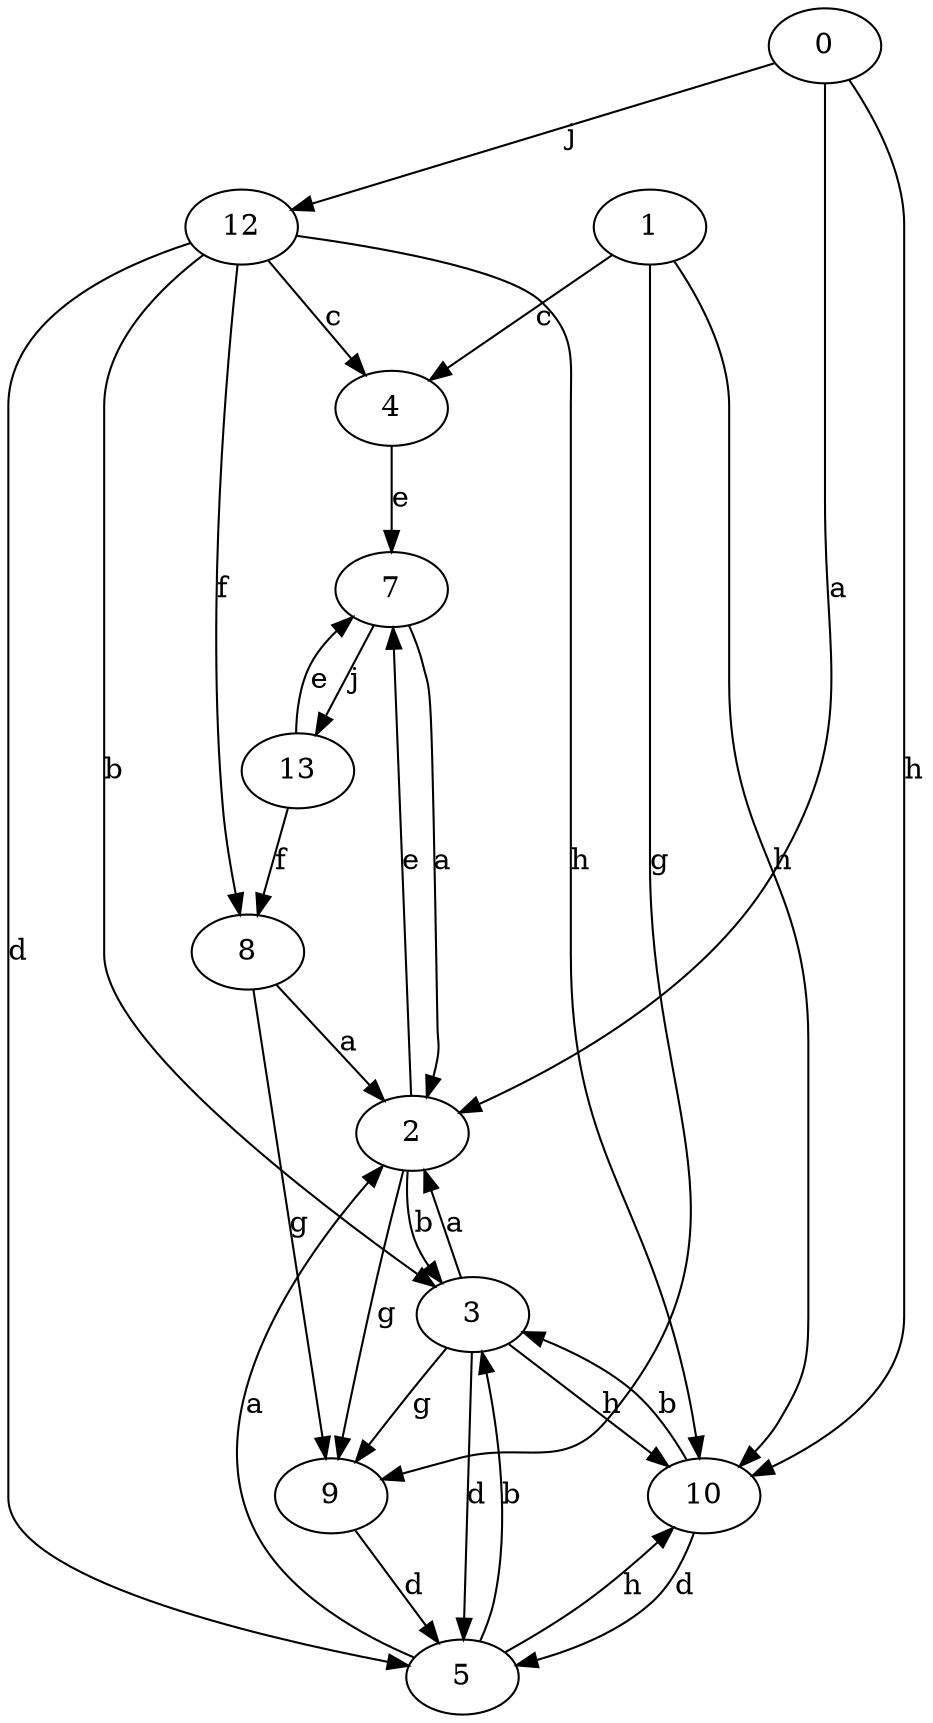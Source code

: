 strict digraph  {
1;
2;
3;
0;
4;
5;
7;
8;
9;
10;
12;
13;
1 -> 4  [label=c];
1 -> 9  [label=g];
1 -> 10  [label=h];
2 -> 3  [label=b];
2 -> 7  [label=e];
2 -> 9  [label=g];
3 -> 2  [label=a];
3 -> 5  [label=d];
3 -> 9  [label=g];
3 -> 10  [label=h];
0 -> 2  [label=a];
0 -> 10  [label=h];
0 -> 12  [label=j];
4 -> 7  [label=e];
5 -> 2  [label=a];
5 -> 3  [label=b];
5 -> 10  [label=h];
7 -> 2  [label=a];
7 -> 13  [label=j];
8 -> 2  [label=a];
8 -> 9  [label=g];
9 -> 5  [label=d];
10 -> 3  [label=b];
10 -> 5  [label=d];
12 -> 3  [label=b];
12 -> 4  [label=c];
12 -> 5  [label=d];
12 -> 8  [label=f];
12 -> 10  [label=h];
13 -> 7  [label=e];
13 -> 8  [label=f];
}
